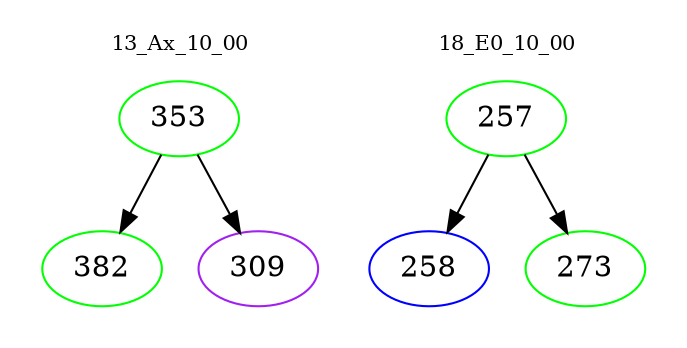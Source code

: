 digraph{
subgraph cluster_0 {
color = white
label = "13_Ax_10_00";
fontsize=10;
T0_353 [label="353", color="green"]
T0_353 -> T0_382 [color="black"]
T0_382 [label="382", color="green"]
T0_353 -> T0_309 [color="black"]
T0_309 [label="309", color="purple"]
}
subgraph cluster_1 {
color = white
label = "18_E0_10_00";
fontsize=10;
T1_257 [label="257", color="green"]
T1_257 -> T1_258 [color="black"]
T1_258 [label="258", color="blue"]
T1_257 -> T1_273 [color="black"]
T1_273 [label="273", color="green"]
}
}
